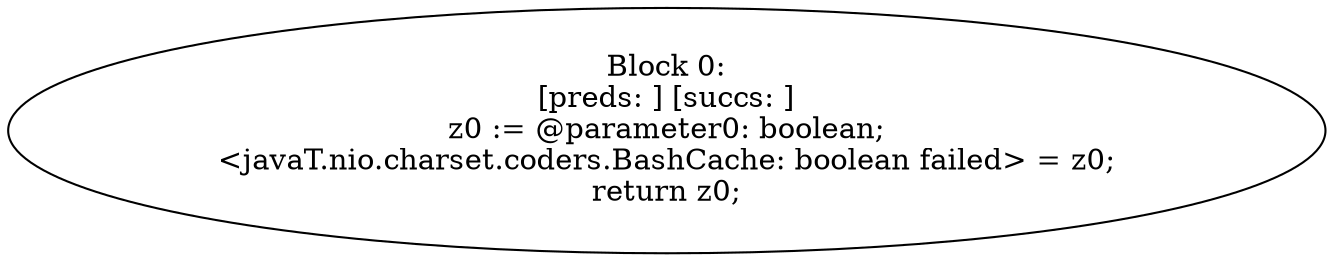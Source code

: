 digraph "unitGraph" {
    "Block 0:
[preds: ] [succs: ]
z0 := @parameter0: boolean;
<javaT.nio.charset.coders.BashCache: boolean failed> = z0;
return z0;
"
}
